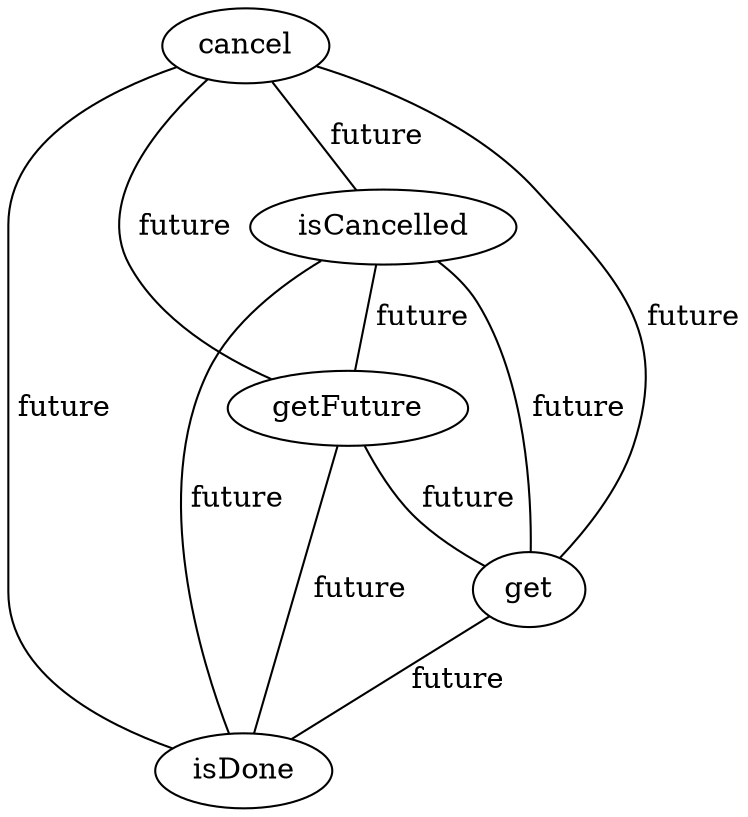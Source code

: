 digraph G {
cancel;
isCancelled;
getFuture;
get;
isDone;
cancel -> isCancelled [label=" future", dir=none];
cancel -> getFuture [label=" future", dir=none];
cancel -> get [label=" future", dir=none];
cancel -> isDone [label=" future", dir=none];
isCancelled -> getFuture [label=" future", dir=none];
isCancelled -> get [label=" future", dir=none];
isCancelled -> isDone [label=" future", dir=none];
getFuture -> get [label=" future", dir=none];
getFuture -> isDone [label=" future", dir=none];
get -> isDone [label=" future", dir=none];
}
